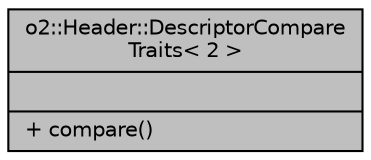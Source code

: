 digraph "o2::Header::DescriptorCompareTraits&lt; 2 &gt;"
{
 // INTERACTIVE_SVG=YES
  bgcolor="transparent";
  edge [fontname="Helvetica",fontsize="10",labelfontname="Helvetica",labelfontsize="10"];
  node [fontname="Helvetica",fontsize="10",shape=record];
  Node1 [label="{o2::Header::DescriptorCompare\lTraits\< 2 \>\n||+ compare()\l}",height=0.2,width=0.4,color="black", fillcolor="grey75", style="filled" fontcolor="black"];
}
